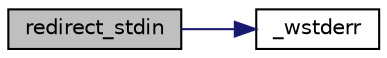 digraph "redirect_stdin"
{
 // LATEX_PDF_SIZE
  edge [fontname="Helvetica",fontsize="10",labelfontname="Helvetica",labelfontsize="10"];
  node [fontname="Helvetica",fontsize="10",shape=record];
  rankdir="LR";
  Node1 [label="redirect_stdin",height=0.2,width=0.4,color="black", fillcolor="grey75", style="filled", fontcolor="black",tooltip="Redirects the stdin to a specific existent (hopefully) file."];
  Node1 -> Node2 [color="midnightblue",fontsize="10",style="solid",fontname="Helvetica"];
  Node2 [label="_wstderr",height=0.2,width=0.4,color="black", fillcolor="white", style="filled",URL="$shell_8c.html#a7bd584762a177ee757e6c16df784b455",tooltip="Monkeypatch of perror and fprintf(stderr, ...). Needed due to \"bad\" management of some IDE/Shell term..."];
}
